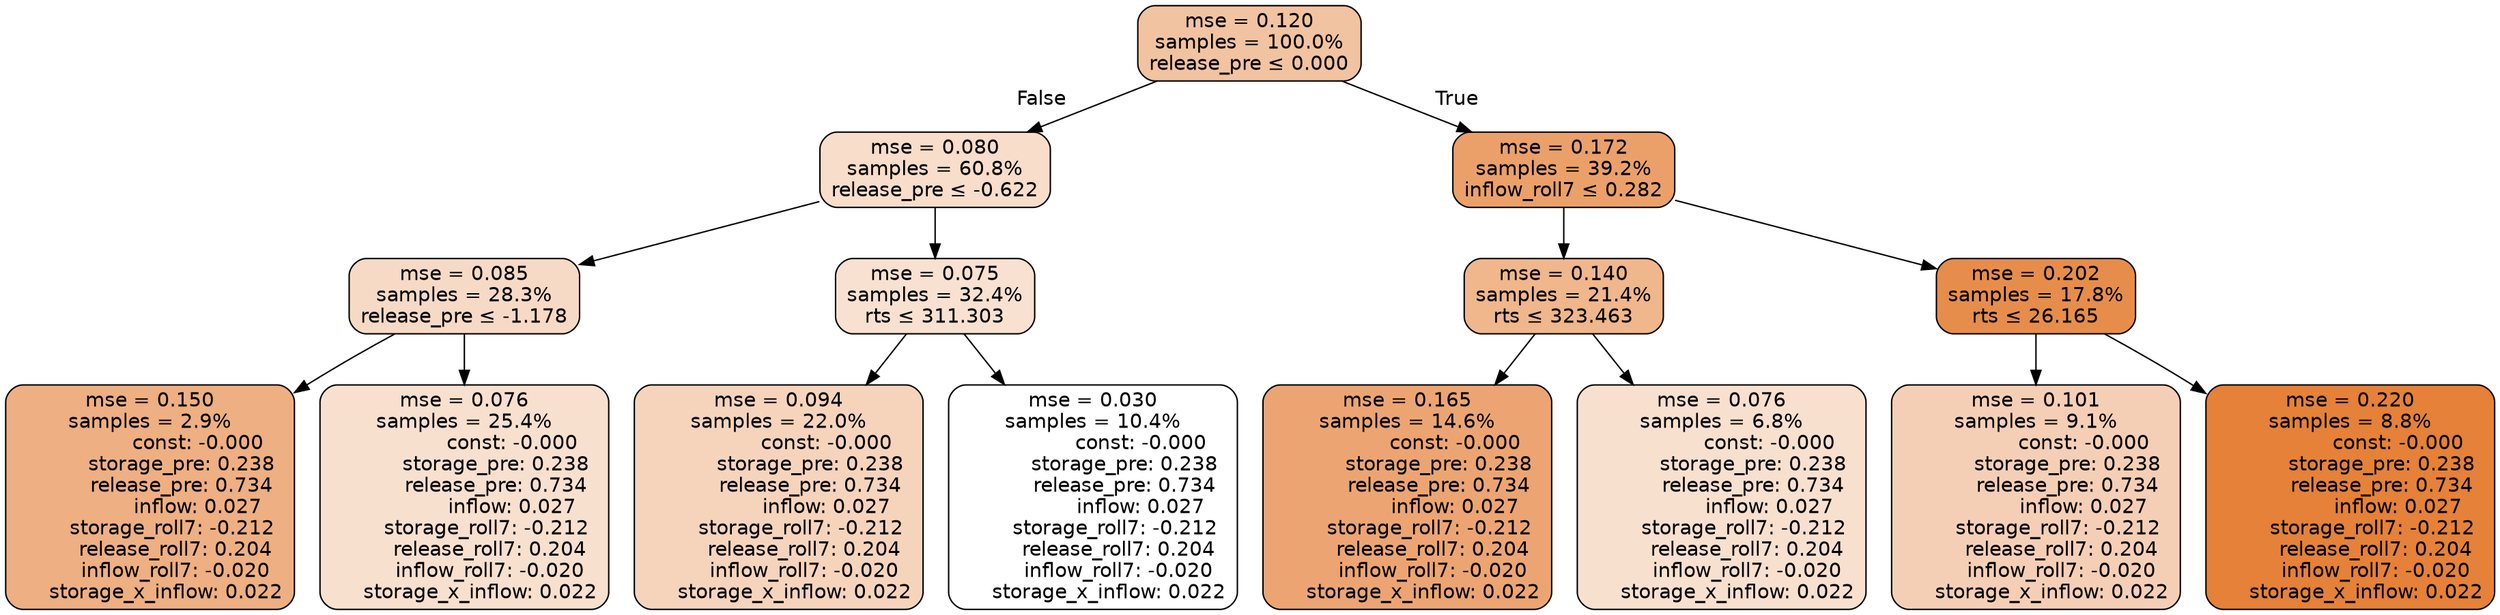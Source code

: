 digraph tree {
node [shape=rectangle, style="filled, rounded", color="black", fontname=helvetica] ;
edge [fontname=helvetica] ;
	"0" [label="mse = 0.120
samples = 100.0%
release_pre &le; 0.000", fillcolor="#f2c3a1"]
	"1" [label="mse = 0.080
samples = 60.8%
release_pre &le; -0.622", fillcolor="#f8ddca"]
	"2" [label="mse = 0.085
samples = 28.3%
release_pre &le; -1.178", fillcolor="#f7dac5"]
	"3" [label="mse = 0.150
samples = 2.9%
               const: -0.000
          storage_pre: 0.238
          release_pre: 0.734
               inflow: 0.027
       storage_roll7: -0.212
        release_roll7: 0.204
        inflow_roll7: -0.020
     storage_x_inflow: 0.022", fillcolor="#eeaf82"]
	"4" [label="mse = 0.076
samples = 25.4%
               const: -0.000
          storage_pre: 0.238
          release_pre: 0.734
               inflow: 0.027
       storage_roll7: -0.212
        release_roll7: 0.204
        inflow_roll7: -0.020
     storage_x_inflow: 0.022", fillcolor="#f8e0cf"]
	"5" [label="mse = 0.075
samples = 32.4%
rts &le; 311.303", fillcolor="#f8e1d0"]
	"6" [label="mse = 0.094
samples = 22.0%
               const: -0.000
          storage_pre: 0.238
          release_pre: 0.734
               inflow: 0.027
       storage_roll7: -0.212
        release_roll7: 0.204
        inflow_roll7: -0.020
     storage_x_inflow: 0.022", fillcolor="#f6d4bc"]
	"7" [label="mse = 0.030
samples = 10.4%
               const: -0.000
          storage_pre: 0.238
          release_pre: 0.734
               inflow: 0.027
       storage_roll7: -0.212
        release_roll7: 0.204
        inflow_roll7: -0.020
     storage_x_inflow: 0.022", fillcolor="#ffffff"]
	"8" [label="mse = 0.172
samples = 39.2%
inflow_roll7 &le; 0.282", fillcolor="#eba06a"]
	"9" [label="mse = 0.140
samples = 21.4%
rts &le; 323.463", fillcolor="#f0b68c"]
	"10" [label="mse = 0.165
samples = 14.6%
               const: -0.000
          storage_pre: 0.238
          release_pre: 0.734
               inflow: 0.027
       storage_roll7: -0.212
        release_roll7: 0.204
        inflow_roll7: -0.020
     storage_x_inflow: 0.022", fillcolor="#eca572"]
	"11" [label="mse = 0.076
samples = 6.8%
               const: -0.000
          storage_pre: 0.238
          release_pre: 0.734
               inflow: 0.027
       storage_roll7: -0.212
        release_roll7: 0.204
        inflow_roll7: -0.020
     storage_x_inflow: 0.022", fillcolor="#f8e0cf"]
	"12" [label="mse = 0.202
samples = 17.8%
rts &le; 26.165", fillcolor="#e78d4c"]
	"13" [label="mse = 0.101
samples = 9.1%
               const: -0.000
          storage_pre: 0.238
          release_pre: 0.734
               inflow: 0.027
       storage_roll7: -0.212
        release_roll7: 0.204
        inflow_roll7: -0.020
     storage_x_inflow: 0.022", fillcolor="#f5cfb5"]
	"14" [label="mse = 0.220
samples = 8.8%
               const: -0.000
          storage_pre: 0.238
          release_pre: 0.734
               inflow: 0.027
       storage_roll7: -0.212
        release_roll7: 0.204
        inflow_roll7: -0.020
     storage_x_inflow: 0.022", fillcolor="#e58139"]

	"0" -> "1" [labeldistance=2.5, labelangle=45, headlabel="False"]
	"1" -> "2"
	"2" -> "3"
	"2" -> "4"
	"1" -> "5"
	"5" -> "6"
	"5" -> "7"
	"0" -> "8" [labeldistance=2.5, labelangle=-45, headlabel="True"]
	"8" -> "9"
	"9" -> "10"
	"9" -> "11"
	"8" -> "12"
	"12" -> "13"
	"12" -> "14"
}